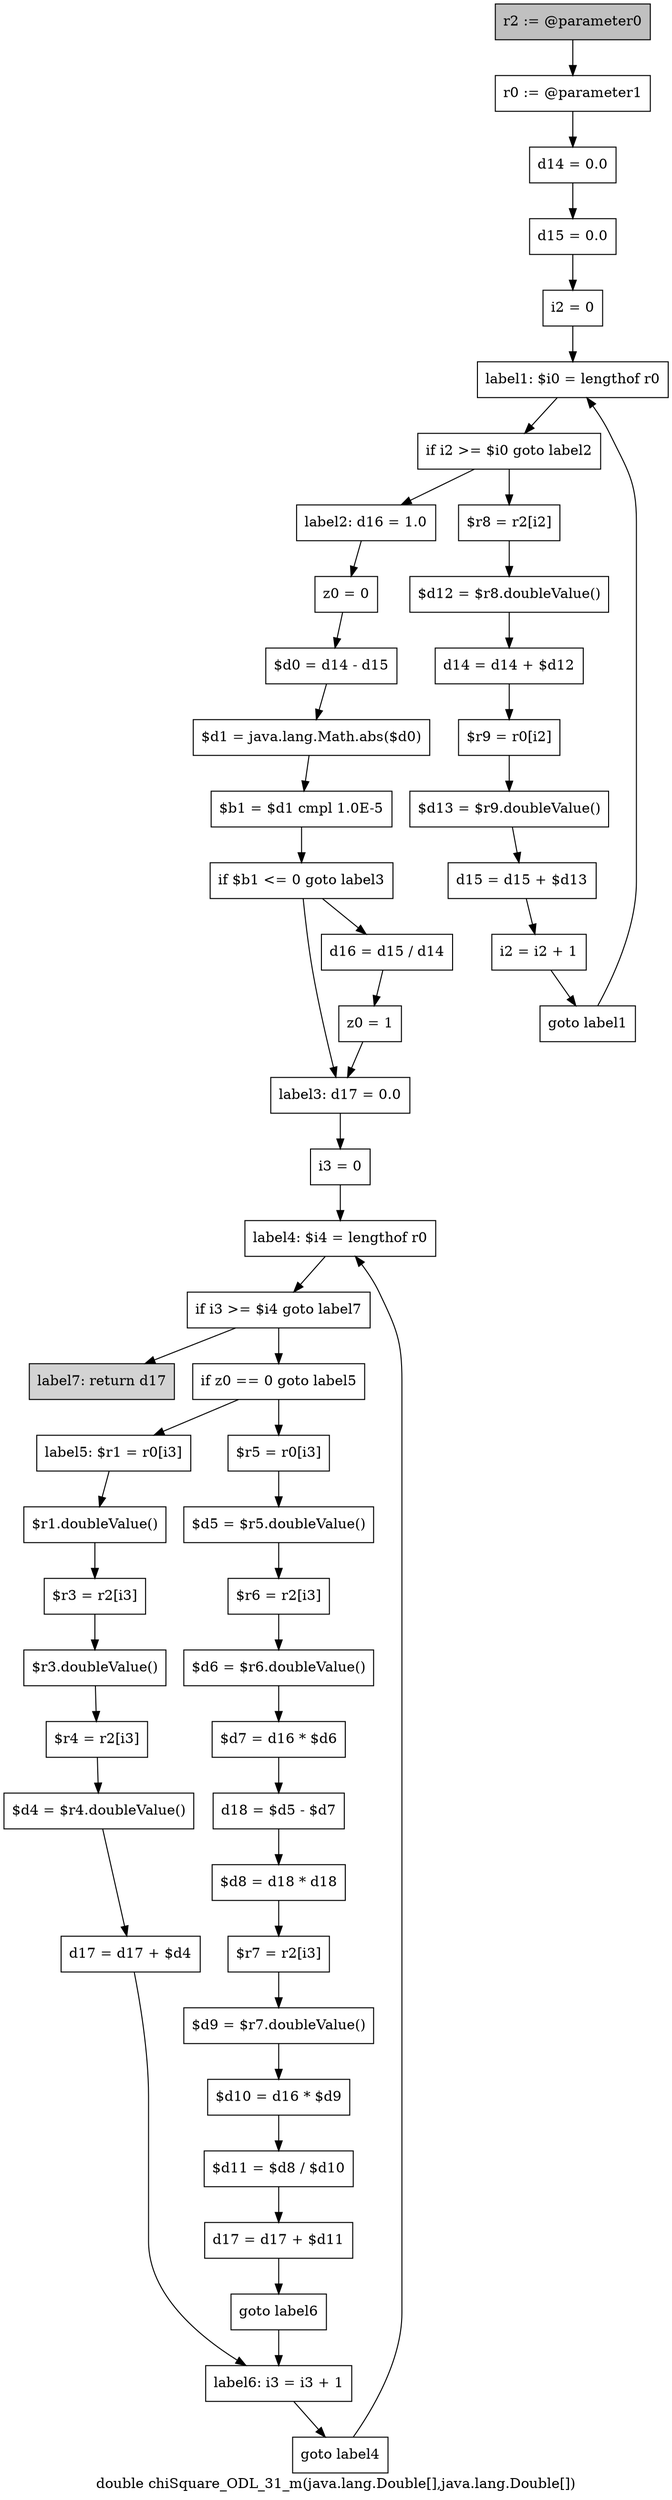 digraph "double chiSquare_ODL_31_m(java.lang.Double[],java.lang.Double[])" {
    label="double chiSquare_ODL_31_m(java.lang.Double[],java.lang.Double[])";
    node [shape=box];
    "0" [style=filled,fillcolor=gray,label="r2 := @parameter0",];
    "1" [label="r0 := @parameter1",];
    "0"->"1";
    "2" [label="d14 = 0.0",];
    "1"->"2";
    "3" [label="d15 = 0.0",];
    "2"->"3";
    "4" [label="i2 = 0",];
    "3"->"4";
    "5" [label="label1: $i0 = lengthof r0",];
    "4"->"5";
    "6" [label="if i2 >= $i0 goto label2",];
    "5"->"6";
    "7" [label="$r8 = r2[i2]",];
    "6"->"7";
    "15" [label="label2: d16 = 1.0",];
    "6"->"15";
    "8" [label="$d12 = $r8.doubleValue()",];
    "7"->"8";
    "9" [label="d14 = d14 + $d12",];
    "8"->"9";
    "10" [label="$r9 = r0[i2]",];
    "9"->"10";
    "11" [label="$d13 = $r9.doubleValue()",];
    "10"->"11";
    "12" [label="d15 = d15 + $d13",];
    "11"->"12";
    "13" [label="i2 = i2 + 1",];
    "12"->"13";
    "14" [label="goto label1",];
    "13"->"14";
    "14"->"5";
    "16" [label="z0 = 0",];
    "15"->"16";
    "17" [label="$d0 = d14 - d15",];
    "16"->"17";
    "18" [label="$d1 = java.lang.Math.abs($d0)",];
    "17"->"18";
    "19" [label="$b1 = $d1 cmpl 1.0E-5",];
    "18"->"19";
    "20" [label="if $b1 <= 0 goto label3",];
    "19"->"20";
    "21" [label="d16 = d15 / d14",];
    "20"->"21";
    "23" [label="label3: d17 = 0.0",];
    "20"->"23";
    "22" [label="z0 = 1",];
    "21"->"22";
    "22"->"23";
    "24" [label="i3 = 0",];
    "23"->"24";
    "25" [label="label4: $i4 = lengthof r0",];
    "24"->"25";
    "26" [label="if i3 >= $i4 goto label7",];
    "25"->"26";
    "27" [label="if z0 == 0 goto label5",];
    "26"->"27";
    "50" [style=filled,fillcolor=lightgray,label="label7: return d17",];
    "26"->"50";
    "28" [label="$r5 = r0[i3]",];
    "27"->"28";
    "41" [label="label5: $r1 = r0[i3]",];
    "27"->"41";
    "29" [label="$d5 = $r5.doubleValue()",];
    "28"->"29";
    "30" [label="$r6 = r2[i3]",];
    "29"->"30";
    "31" [label="$d6 = $r6.doubleValue()",];
    "30"->"31";
    "32" [label="$d7 = d16 * $d6",];
    "31"->"32";
    "33" [label="d18 = $d5 - $d7",];
    "32"->"33";
    "34" [label="$d8 = d18 * d18",];
    "33"->"34";
    "35" [label="$r7 = r2[i3]",];
    "34"->"35";
    "36" [label="$d9 = $r7.doubleValue()",];
    "35"->"36";
    "37" [label="$d10 = d16 * $d9",];
    "36"->"37";
    "38" [label="$d11 = $d8 / $d10",];
    "37"->"38";
    "39" [label="d17 = d17 + $d11",];
    "38"->"39";
    "40" [label="goto label6",];
    "39"->"40";
    "48" [label="label6: i3 = i3 + 1",];
    "40"->"48";
    "42" [label="$r1.doubleValue()",];
    "41"->"42";
    "43" [label="$r3 = r2[i3]",];
    "42"->"43";
    "44" [label="$r3.doubleValue()",];
    "43"->"44";
    "45" [label="$r4 = r2[i3]",];
    "44"->"45";
    "46" [label="$d4 = $r4.doubleValue()",];
    "45"->"46";
    "47" [label="d17 = d17 + $d4",];
    "46"->"47";
    "47"->"48";
    "49" [label="goto label4",];
    "48"->"49";
    "49"->"25";
}

